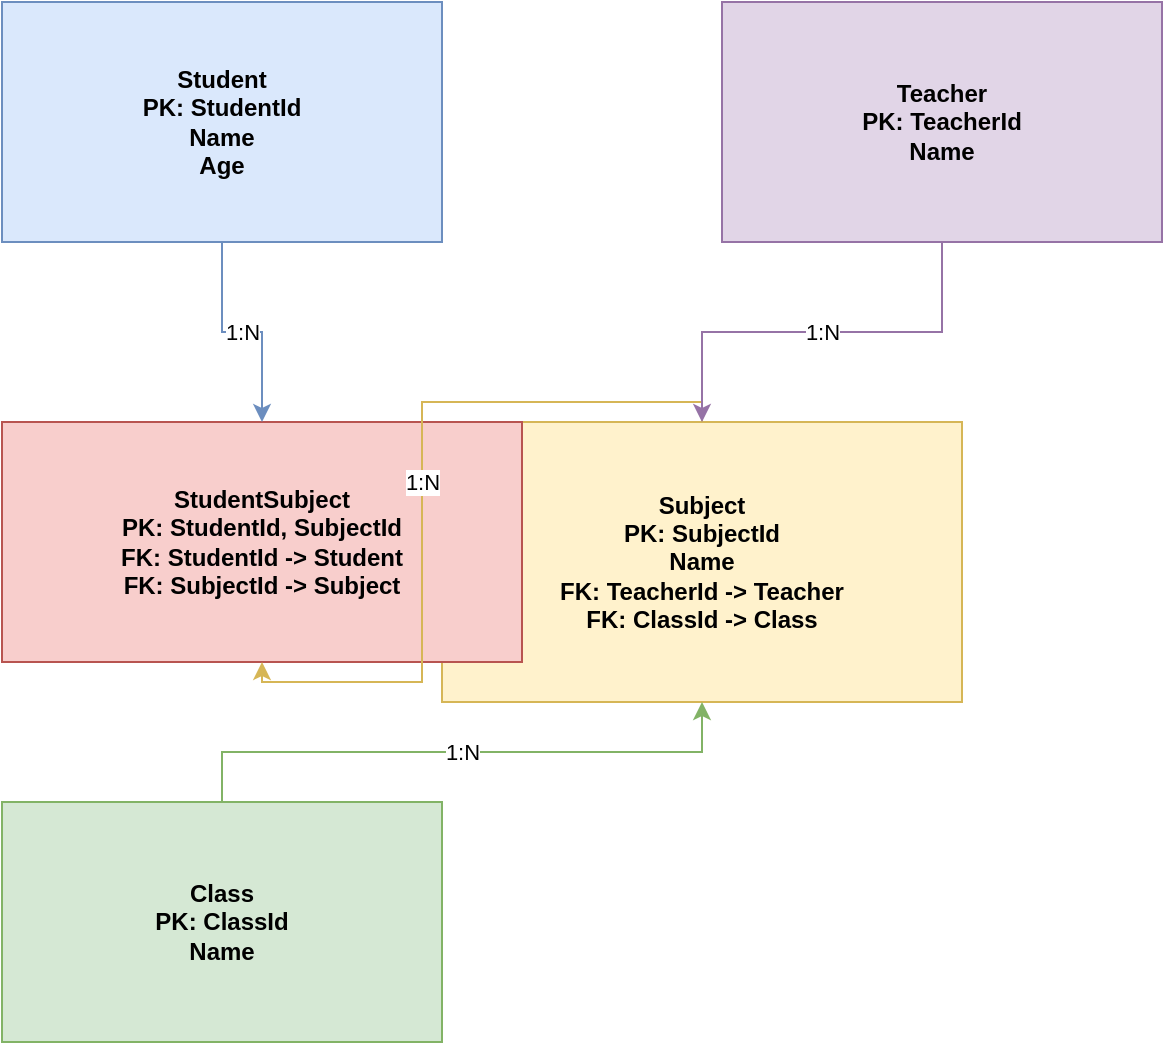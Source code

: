 <mxfile>
    <diagram id="Y3JERD123" name="ERD">
        <mxGraphModel dx="750" dy="576" grid="1" gridSize="10" guides="1" tooltips="1" connect="1" arrows="1" fold="1" page="1" pageScale="1" pageWidth="1654" pageHeight="1169" background="#ffffff" math="0" shadow="0">
            <root>
                <mxCell id="0"/>
                <mxCell id="1" parent="0"/>
                <mxCell id="2" value="Student&lt;br&gt;PK: StudentId&lt;br&gt;Name&lt;br&gt;Age" style="rounded=0;whiteSpace=wrap;html=1;fillColor=#dae8fc;strokeColor=#6c8ebf;fontStyle=1;fontColor=#000000;" parent="1" vertex="1">
                    <mxGeometry x="40" y="40" width="220" height="120" as="geometry"/>
                </mxCell>
                <mxCell id="3" value="Teacher&lt;br&gt;PK: TeacherId&lt;br&gt;Name" style="rounded=0;whiteSpace=wrap;html=1;fillColor=#e1d5e7;strokeColor=#9673a6;fontStyle=1;fontColor=#000000;" parent="1" vertex="1">
                    <mxGeometry x="400" y="40" width="220" height="120" as="geometry"/>
                </mxCell>
                <mxCell id="4" value="Subject&lt;br&gt;PK: SubjectId&lt;br&gt;Name&lt;br&gt;FK: TeacherId -&amp;gt; Teacher&lt;br&gt;FK: ClassId -&amp;gt; Class" style="rounded=0;whiteSpace=wrap;html=1;fillColor=#fff2cc;strokeColor=#d6b656;fontStyle=1;fontColor=#000000;" parent="1" vertex="1">
                    <mxGeometry x="260" y="250" width="260" height="140" as="geometry"/>
                </mxCell>
                <mxCell id="5" value="Class&lt;br&gt;PK: ClassId&lt;br&gt;Name" style="rounded=0;whiteSpace=wrap;html=1;fillColor=#d5e8d4;strokeColor=#82b366;fontStyle=1;fontColor=#000000;" parent="1" vertex="1">
                    <mxGeometry x="40" y="440" width="220" height="120" as="geometry"/>
                </mxCell>
				<mxCell id="9" value="StudentSubject&lt;br&gt;PK: StudentId, SubjectId&lt;br&gt;FK: StudentId -&amp;gt; Student&lt;br&gt;FK: SubjectId -&amp;gt; Subject" style="rounded=0;whiteSpace=wrap;html=1;fillColor=#f8cecc;strokeColor=#b85450;fontStyle=1;fontColor=#000000;" parent="1" vertex="1">
					<mxGeometry x="40" y="250" width="260" height="120" as="geometry"/>
				</mxCell>
				<mxCell id="10" value="1:N" style="endArrow=classic;html=1;strokeColor=#6c8ebf;rounded=0;edgeStyle=orthogonalEdgeStyle" parent="1" source="2" target="9" edge="1">
					<mxGeometry relative="1" as="geometry"/>
				</mxCell>
				<mxCell id="11" value="1:N" style="endArrow=classic;html=1;strokeColor=#d6b656;rounded=0;edgeStyle=orthogonalEdgeStyle" parent="1" source="4" target="9" edge="1">
					<mxGeometry relative="1" as="geometry"/>
				</mxCell>
                <mxCell id="7" value="1:N" style="endArrow=classic;html=1;strokeColor=#9673a6;rounded=0;edgeStyle=orthogonalEdgeStyle" parent="1" source="3" target="4" edge="1">
                    <mxGeometry relative="1" as="geometry"/>
                </mxCell>
                <mxCell id="8" value="1:N" style="endArrow=classic;html=1;strokeColor=#82b366;rounded=0;edgeStyle=orthogonalEdgeStyle" parent="1" source="5" target="4" edge="1">
                    <mxGeometry relative="1" as="geometry"/>
                </mxCell>
            </root>
        </mxGraphModel>
    </diagram>
</mxfile>